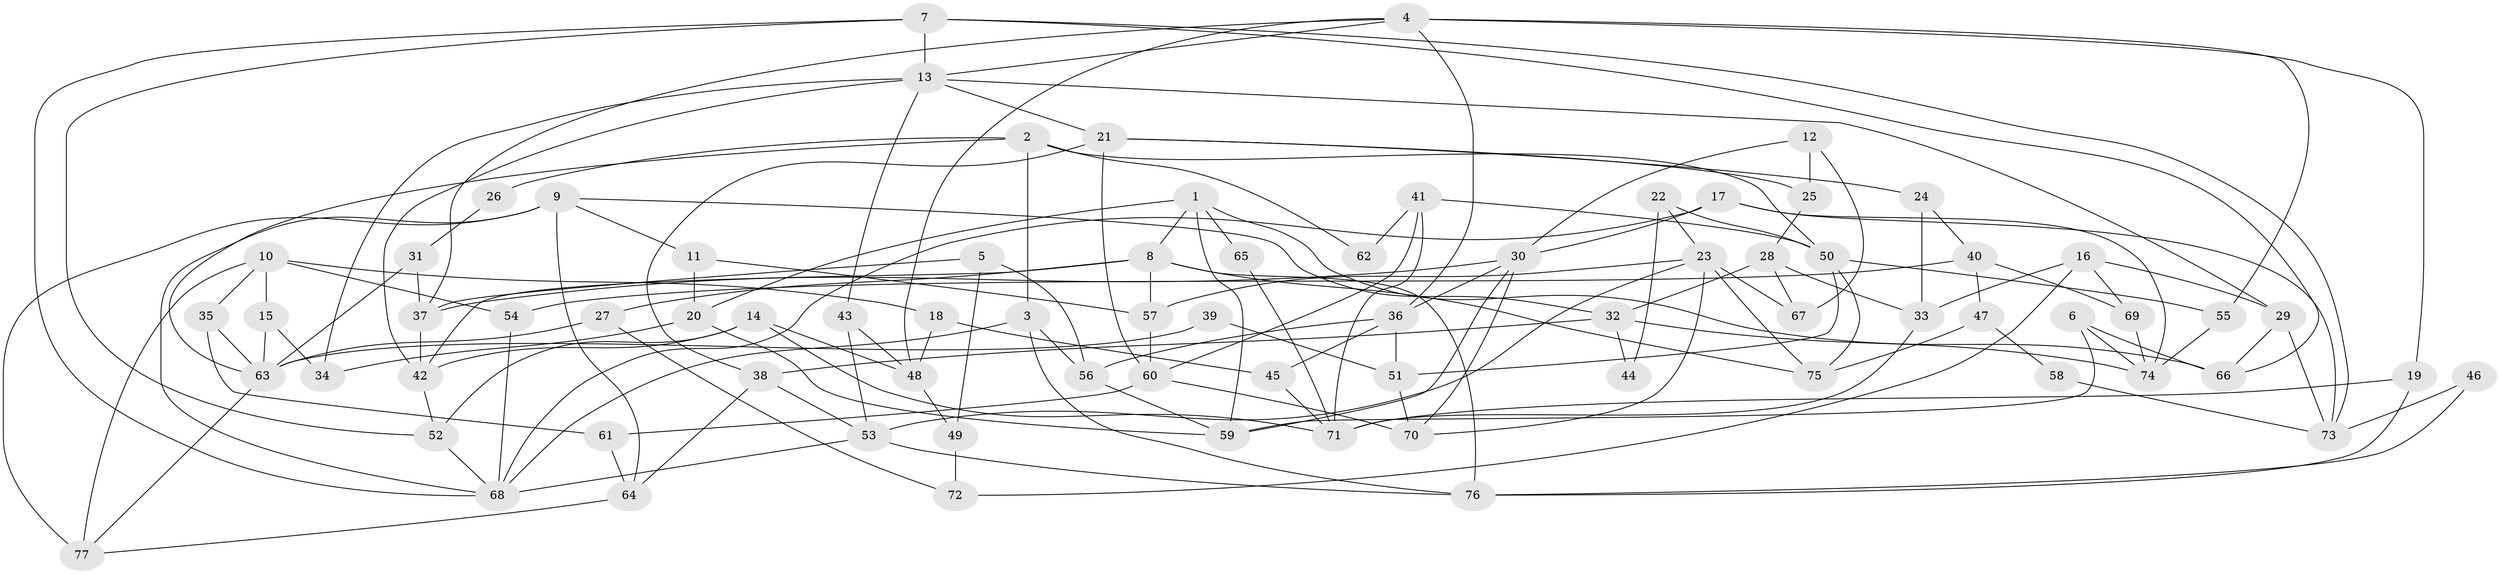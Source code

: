 // coarse degree distribution, {5: 0.2903225806451613, 9: 0.03225806451612903, 3: 0.12903225806451613, 6: 0.0967741935483871, 4: 0.1935483870967742, 11: 0.03225806451612903, 7: 0.06451612903225806, 2: 0.03225806451612903, 10: 0.06451612903225806, 12: 0.03225806451612903, 13: 0.03225806451612903}
// Generated by graph-tools (version 1.1) at 2025/37/03/04/25 23:37:14]
// undirected, 77 vertices, 154 edges
graph export_dot {
  node [color=gray90,style=filled];
  1;
  2;
  3;
  4;
  5;
  6;
  7;
  8;
  9;
  10;
  11;
  12;
  13;
  14;
  15;
  16;
  17;
  18;
  19;
  20;
  21;
  22;
  23;
  24;
  25;
  26;
  27;
  28;
  29;
  30;
  31;
  32;
  33;
  34;
  35;
  36;
  37;
  38;
  39;
  40;
  41;
  42;
  43;
  44;
  45;
  46;
  47;
  48;
  49;
  50;
  51;
  52;
  53;
  54;
  55;
  56;
  57;
  58;
  59;
  60;
  61;
  62;
  63;
  64;
  65;
  66;
  67;
  68;
  69;
  70;
  71;
  72;
  73;
  74;
  75;
  76;
  77;
  1 -- 66;
  1 -- 59;
  1 -- 8;
  1 -- 20;
  1 -- 65;
  2 -- 50;
  2 -- 3;
  2 -- 26;
  2 -- 62;
  2 -- 63;
  3 -- 56;
  3 -- 68;
  3 -- 76;
  4 -- 37;
  4 -- 48;
  4 -- 13;
  4 -- 19;
  4 -- 36;
  4 -- 55;
  5 -- 37;
  5 -- 56;
  5 -- 49;
  6 -- 59;
  6 -- 74;
  6 -- 66;
  7 -- 13;
  7 -- 52;
  7 -- 66;
  7 -- 68;
  7 -- 73;
  8 -- 57;
  8 -- 27;
  8 -- 42;
  8 -- 75;
  8 -- 76;
  9 -- 68;
  9 -- 32;
  9 -- 11;
  9 -- 64;
  9 -- 77;
  10 -- 18;
  10 -- 35;
  10 -- 15;
  10 -- 54;
  10 -- 77;
  11 -- 20;
  11 -- 57;
  12 -- 25;
  12 -- 30;
  12 -- 67;
  13 -- 43;
  13 -- 21;
  13 -- 29;
  13 -- 34;
  13 -- 42;
  14 -- 52;
  14 -- 42;
  14 -- 48;
  14 -- 71;
  15 -- 63;
  15 -- 34;
  16 -- 69;
  16 -- 29;
  16 -- 33;
  16 -- 72;
  17 -- 73;
  17 -- 68;
  17 -- 30;
  17 -- 74;
  18 -- 45;
  18 -- 48;
  19 -- 76;
  19 -- 71;
  20 -- 34;
  20 -- 59;
  21 -- 38;
  21 -- 24;
  21 -- 25;
  21 -- 60;
  22 -- 23;
  22 -- 50;
  22 -- 44;
  23 -- 57;
  23 -- 53;
  23 -- 67;
  23 -- 70;
  23 -- 75;
  24 -- 33;
  24 -- 40;
  25 -- 28;
  26 -- 31;
  27 -- 63;
  27 -- 72;
  28 -- 33;
  28 -- 67;
  28 -- 32;
  29 -- 66;
  29 -- 73;
  30 -- 36;
  30 -- 37;
  30 -- 59;
  30 -- 70;
  31 -- 37;
  31 -- 63;
  32 -- 74;
  32 -- 38;
  32 -- 44;
  33 -- 71;
  35 -- 63;
  35 -- 61;
  36 -- 51;
  36 -- 45;
  36 -- 56;
  37 -- 42;
  38 -- 64;
  38 -- 53;
  39 -- 51;
  39 -- 63;
  40 -- 54;
  40 -- 47;
  40 -- 69;
  41 -- 71;
  41 -- 60;
  41 -- 50;
  41 -- 62;
  42 -- 52;
  43 -- 48;
  43 -- 53;
  45 -- 71;
  46 -- 76;
  46 -- 73;
  47 -- 75;
  47 -- 58;
  48 -- 49;
  49 -- 72;
  50 -- 75;
  50 -- 51;
  50 -- 55;
  51 -- 70;
  52 -- 68;
  53 -- 76;
  53 -- 68;
  54 -- 68;
  55 -- 74;
  56 -- 59;
  57 -- 60;
  58 -- 73;
  60 -- 70;
  60 -- 61;
  61 -- 64;
  63 -- 77;
  64 -- 77;
  65 -- 71;
  69 -- 74;
}
